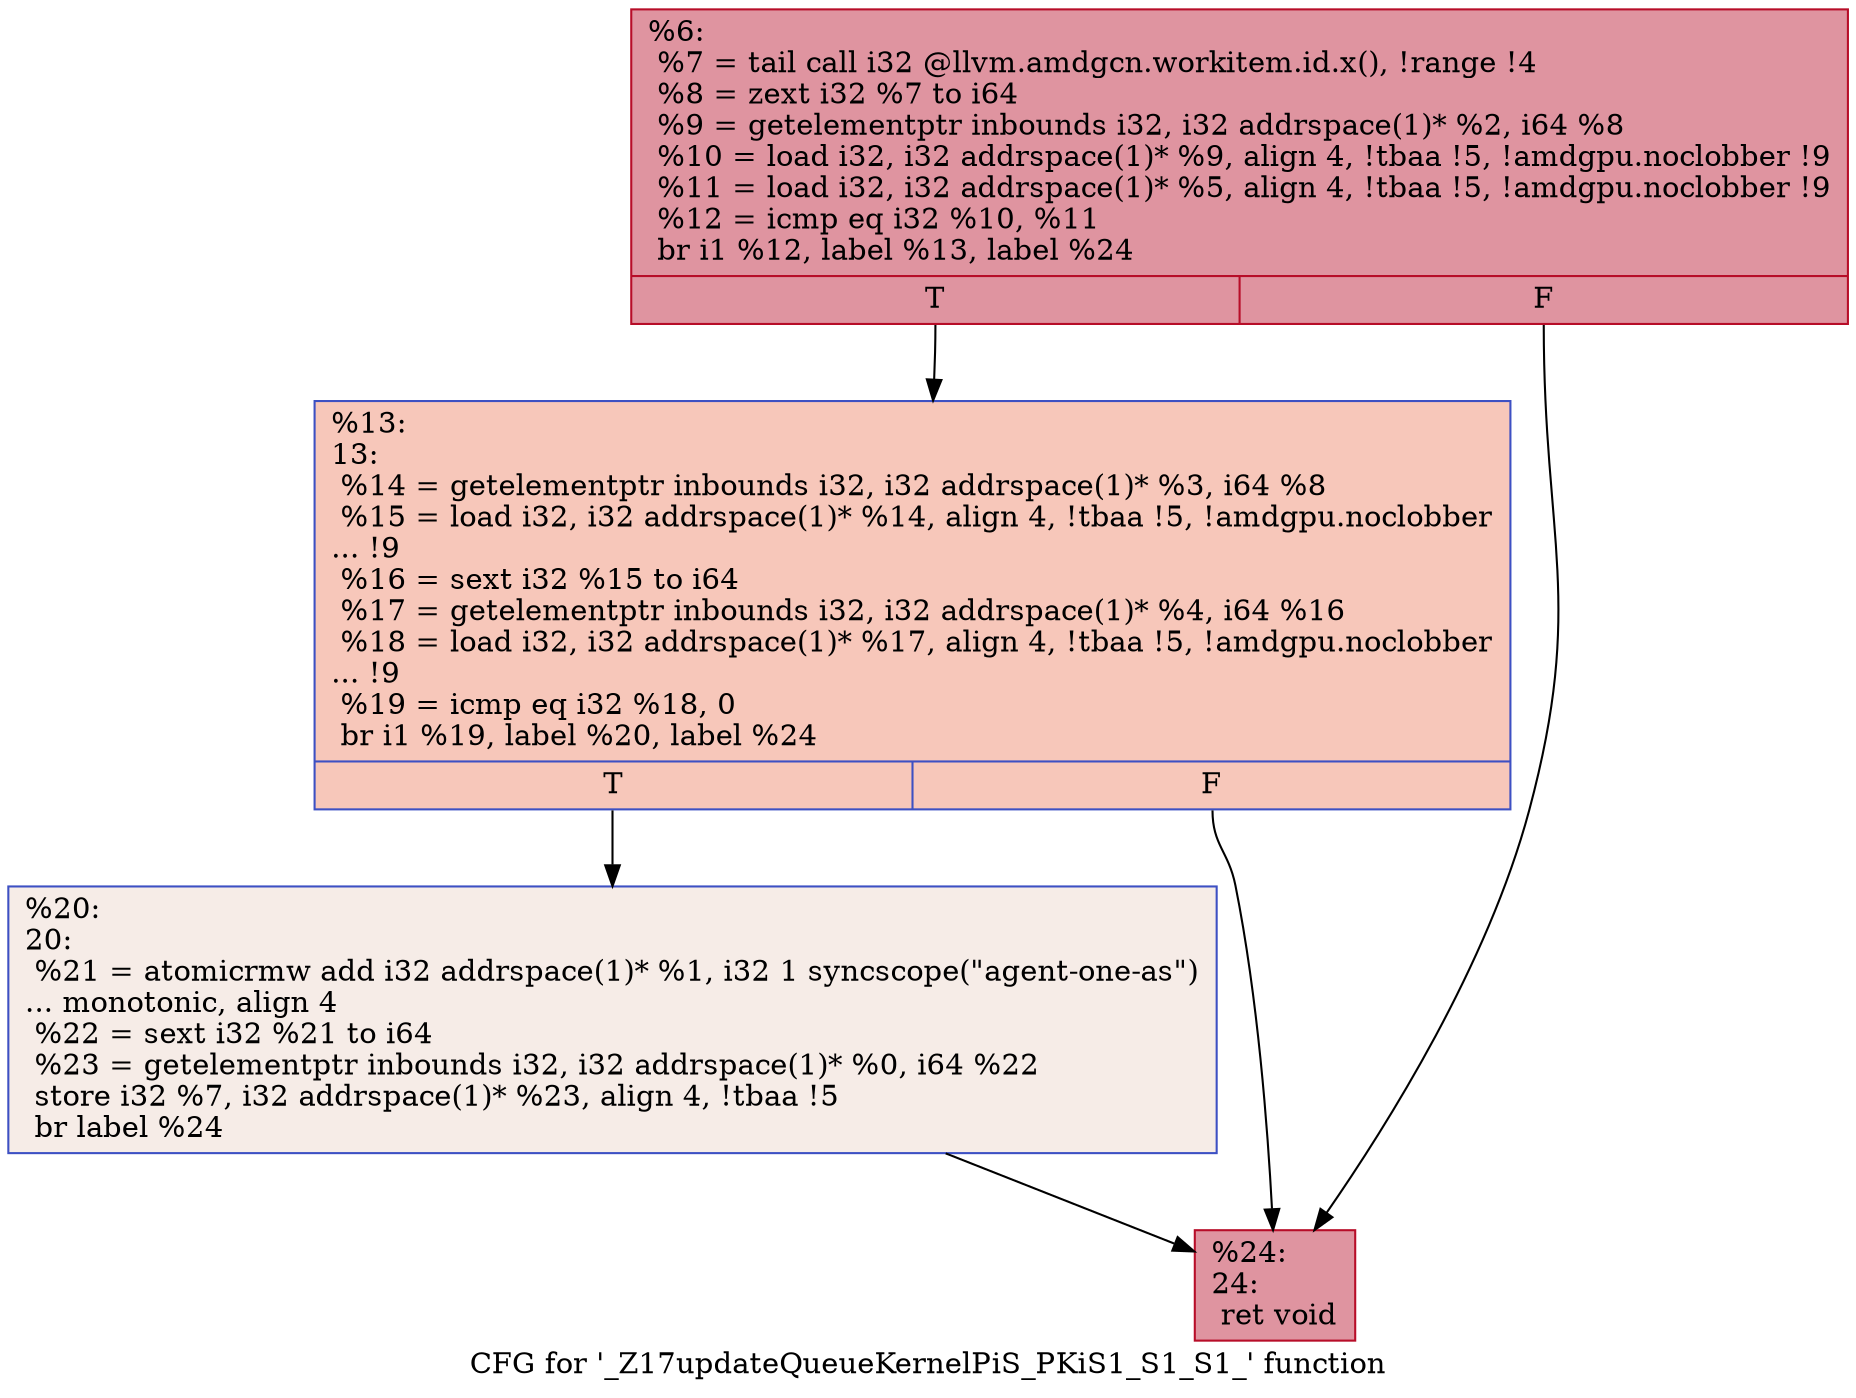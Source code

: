 digraph "CFG for '_Z17updateQueueKernelPiS_PKiS1_S1_S1_' function" {
	label="CFG for '_Z17updateQueueKernelPiS_PKiS1_S1_S1_' function";

	Node0x53c3100 [shape=record,color="#b70d28ff", style=filled, fillcolor="#b70d2870",label="{%6:\l  %7 = tail call i32 @llvm.amdgcn.workitem.id.x(), !range !4\l  %8 = zext i32 %7 to i64\l  %9 = getelementptr inbounds i32, i32 addrspace(1)* %2, i64 %8\l  %10 = load i32, i32 addrspace(1)* %9, align 4, !tbaa !5, !amdgpu.noclobber !9\l  %11 = load i32, i32 addrspace(1)* %5, align 4, !tbaa !5, !amdgpu.noclobber !9\l  %12 = icmp eq i32 %10, %11\l  br i1 %12, label %13, label %24\l|{<s0>T|<s1>F}}"];
	Node0x53c3100:s0 -> Node0x53c50d0;
	Node0x53c3100:s1 -> Node0x53c5160;
	Node0x53c50d0 [shape=record,color="#3d50c3ff", style=filled, fillcolor="#ec7f6370",label="{%13:\l13:                                               \l  %14 = getelementptr inbounds i32, i32 addrspace(1)* %3, i64 %8\l  %15 = load i32, i32 addrspace(1)* %14, align 4, !tbaa !5, !amdgpu.noclobber\l... !9\l  %16 = sext i32 %15 to i64\l  %17 = getelementptr inbounds i32, i32 addrspace(1)* %4, i64 %16\l  %18 = load i32, i32 addrspace(1)* %17, align 4, !tbaa !5, !amdgpu.noclobber\l... !9\l  %19 = icmp eq i32 %18, 0\l  br i1 %19, label %20, label %24\l|{<s0>T|<s1>F}}"];
	Node0x53c50d0:s0 -> Node0x53c5cb0;
	Node0x53c50d0:s1 -> Node0x53c5160;
	Node0x53c5cb0 [shape=record,color="#3d50c3ff", style=filled, fillcolor="#ead5c970",label="{%20:\l20:                                               \l  %21 = atomicrmw add i32 addrspace(1)* %1, i32 1 syncscope(\"agent-one-as\")\l... monotonic, align 4\l  %22 = sext i32 %21 to i64\l  %23 = getelementptr inbounds i32, i32 addrspace(1)* %0, i64 %22\l  store i32 %7, i32 addrspace(1)* %23, align 4, !tbaa !5\l  br label %24\l}"];
	Node0x53c5cb0 -> Node0x53c5160;
	Node0x53c5160 [shape=record,color="#b70d28ff", style=filled, fillcolor="#b70d2870",label="{%24:\l24:                                               \l  ret void\l}"];
}
